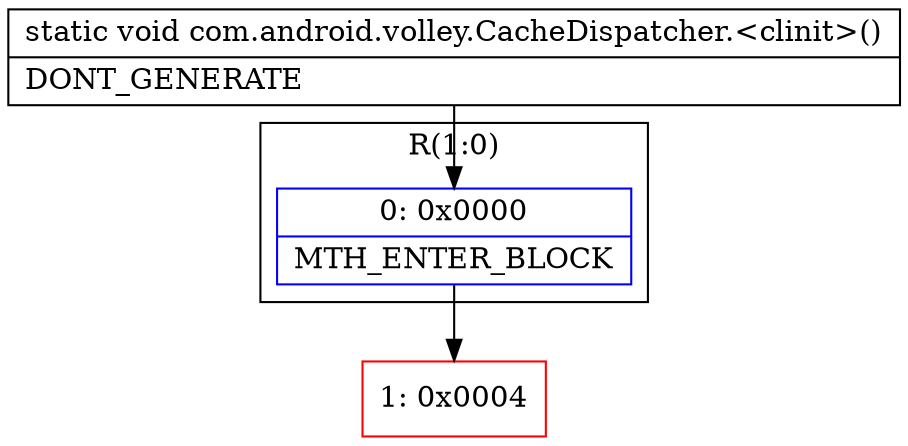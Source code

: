 digraph "CFG forcom.android.volley.CacheDispatcher.\<clinit\>()V" {
subgraph cluster_Region_1116548688 {
label = "R(1:0)";
node [shape=record,color=blue];
Node_0 [shape=record,label="{0\:\ 0x0000|MTH_ENTER_BLOCK\l}"];
}
Node_1 [shape=record,color=red,label="{1\:\ 0x0004}"];
MethodNode[shape=record,label="{static void com.android.volley.CacheDispatcher.\<clinit\>()  | DONT_GENERATE\l}"];
MethodNode -> Node_0;
Node_0 -> Node_1;
}

